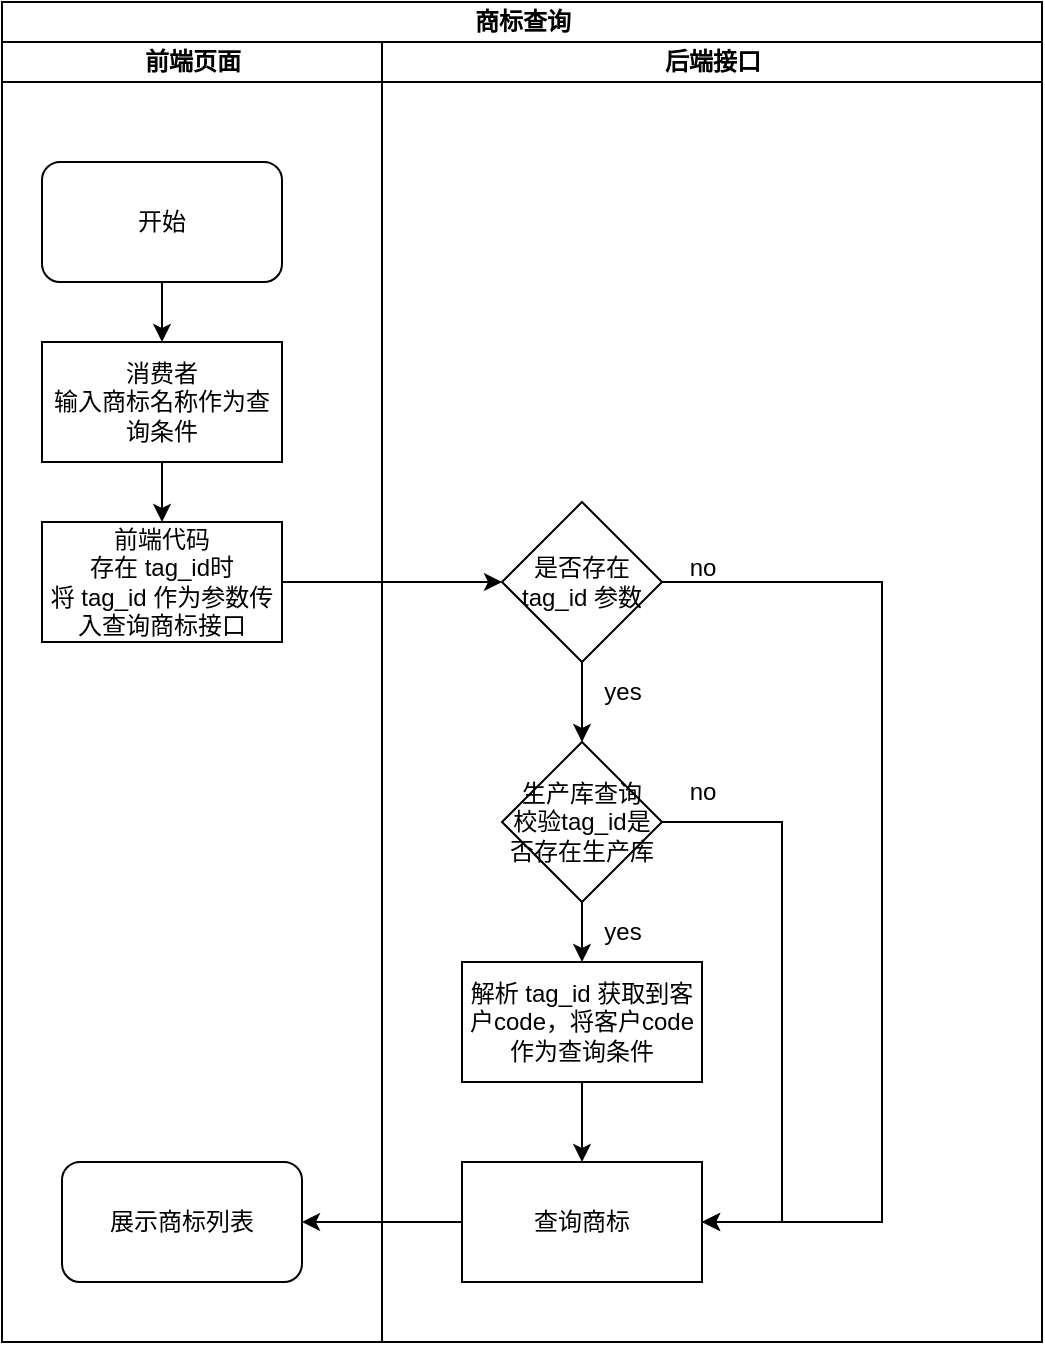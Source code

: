 <mxfile version="24.9.3">
  <diagram name="第 1 页" id="ymLqD93Frhdz9d8888Fb">
    <mxGraphModel dx="1195" dy="643" grid="1" gridSize="10" guides="1" tooltips="1" connect="1" arrows="1" fold="1" page="1" pageScale="1" pageWidth="1654" pageHeight="1169" math="0" shadow="0">
      <root>
        <mxCell id="0" />
        <mxCell id="1" parent="0" />
        <mxCell id="VKED4_YyYt06xgRKydC3-3" value="商标查询" style="swimlane;childLayout=stackLayout;resizeParent=1;resizeParentMax=0;startSize=20;html=1;" vertex="1" parent="1">
          <mxGeometry x="340" y="30" width="520" height="670" as="geometry" />
        </mxCell>
        <mxCell id="VKED4_YyYt06xgRKydC3-4" value="前端页面" style="swimlane;startSize=20;html=1;" vertex="1" parent="VKED4_YyYt06xgRKydC3-3">
          <mxGeometry y="20" width="190" height="650" as="geometry" />
        </mxCell>
        <mxCell id="VKED4_YyYt06xgRKydC3-8" value="" style="edgeStyle=orthogonalEdgeStyle;rounded=0;orthogonalLoop=1;jettySize=auto;html=1;" edge="1" parent="VKED4_YyYt06xgRKydC3-4" source="VKED4_YyYt06xgRKydC3-1" target="VKED4_YyYt06xgRKydC3-7">
          <mxGeometry relative="1" as="geometry" />
        </mxCell>
        <mxCell id="VKED4_YyYt06xgRKydC3-1" value="开始" style="rounded=1;whiteSpace=wrap;html=1;" vertex="1" parent="VKED4_YyYt06xgRKydC3-4">
          <mxGeometry x="20" y="60" width="120" height="60" as="geometry" />
        </mxCell>
        <mxCell id="VKED4_YyYt06xgRKydC3-10" value="" style="edgeStyle=orthogonalEdgeStyle;rounded=0;orthogonalLoop=1;jettySize=auto;html=1;" edge="1" parent="VKED4_YyYt06xgRKydC3-4" source="VKED4_YyYt06xgRKydC3-7" target="VKED4_YyYt06xgRKydC3-9">
          <mxGeometry relative="1" as="geometry" />
        </mxCell>
        <mxCell id="VKED4_YyYt06xgRKydC3-7" value="消费者&lt;div&gt;输入商标名称作为查询条件&lt;/div&gt;" style="rounded=0;whiteSpace=wrap;html=1;" vertex="1" parent="VKED4_YyYt06xgRKydC3-4">
          <mxGeometry x="20" y="150" width="120" height="60" as="geometry" />
        </mxCell>
        <mxCell id="VKED4_YyYt06xgRKydC3-9" value="前端代码&lt;div&gt;存在 tag_id时&lt;/div&gt;&lt;div&gt;将 tag_id 作为参数传入查询商标接口&lt;/div&gt;" style="whiteSpace=wrap;html=1;rounded=0;" vertex="1" parent="VKED4_YyYt06xgRKydC3-4">
          <mxGeometry x="20" y="240" width="120" height="60" as="geometry" />
        </mxCell>
        <mxCell id="VKED4_YyYt06xgRKydC3-32" value="展示商标列表" style="whiteSpace=wrap;html=1;rounded=1;" vertex="1" parent="VKED4_YyYt06xgRKydC3-4">
          <mxGeometry x="30" y="560" width="120" height="60" as="geometry" />
        </mxCell>
        <mxCell id="VKED4_YyYt06xgRKydC3-21" value="" style="edgeStyle=orthogonalEdgeStyle;rounded=0;orthogonalLoop=1;jettySize=auto;html=1;" edge="1" parent="VKED4_YyYt06xgRKydC3-3" source="VKED4_YyYt06xgRKydC3-9" target="VKED4_YyYt06xgRKydC3-20">
          <mxGeometry relative="1" as="geometry" />
        </mxCell>
        <mxCell id="VKED4_YyYt06xgRKydC3-5" value="后端接口" style="swimlane;startSize=20;html=1;" vertex="1" parent="VKED4_YyYt06xgRKydC3-3">
          <mxGeometry x="190" y="20" width="330" height="650" as="geometry" />
        </mxCell>
        <mxCell id="VKED4_YyYt06xgRKydC3-18" value="" style="edgeStyle=orthogonalEdgeStyle;rounded=0;orthogonalLoop=1;jettySize=auto;html=1;entryX=1;entryY=0.5;entryDx=0;entryDy=0;" edge="1" parent="VKED4_YyYt06xgRKydC3-5" source="VKED4_YyYt06xgRKydC3-15" target="VKED4_YyYt06xgRKydC3-29">
          <mxGeometry relative="1" as="geometry">
            <mxPoint x="190" y="390" as="targetPoint" />
            <Array as="points">
              <mxPoint x="200" y="390" />
              <mxPoint x="200" y="590" />
            </Array>
          </mxGeometry>
        </mxCell>
        <mxCell id="VKED4_YyYt06xgRKydC3-27" value="" style="edgeStyle=orthogonalEdgeStyle;rounded=0;orthogonalLoop=1;jettySize=auto;html=1;" edge="1" parent="VKED4_YyYt06xgRKydC3-5" source="VKED4_YyYt06xgRKydC3-15" target="VKED4_YyYt06xgRKydC3-26">
          <mxGeometry relative="1" as="geometry" />
        </mxCell>
        <mxCell id="VKED4_YyYt06xgRKydC3-15" value="生产库查询&lt;div&gt;校验tag_id是否存在生产库&lt;/div&gt;" style="rhombus;whiteSpace=wrap;html=1;rounded=0;" vertex="1" parent="VKED4_YyYt06xgRKydC3-5">
          <mxGeometry x="60" y="350" width="80" height="80" as="geometry" />
        </mxCell>
        <mxCell id="VKED4_YyYt06xgRKydC3-19" value="no" style="text;html=1;align=center;verticalAlign=middle;resizable=0;points=[];autosize=1;strokeColor=none;fillColor=none;" vertex="1" parent="VKED4_YyYt06xgRKydC3-5">
          <mxGeometry x="140" y="360" width="40" height="30" as="geometry" />
        </mxCell>
        <mxCell id="VKED4_YyYt06xgRKydC3-24" value="" style="edgeStyle=orthogonalEdgeStyle;rounded=0;orthogonalLoop=1;jettySize=auto;html=1;entryX=1;entryY=0.5;entryDx=0;entryDy=0;" edge="1" parent="VKED4_YyYt06xgRKydC3-5" source="VKED4_YyYt06xgRKydC3-20" target="VKED4_YyYt06xgRKydC3-29">
          <mxGeometry relative="1" as="geometry">
            <mxPoint x="190" y="596" as="targetPoint" />
            <Array as="points">
              <mxPoint x="250" y="270" />
              <mxPoint x="250" y="590" />
            </Array>
          </mxGeometry>
        </mxCell>
        <mxCell id="VKED4_YyYt06xgRKydC3-20" value="是否存在 tag_id 参数" style="rhombus;whiteSpace=wrap;html=1;rounded=0;" vertex="1" parent="VKED4_YyYt06xgRKydC3-5">
          <mxGeometry x="60" y="230" width="80" height="80" as="geometry" />
        </mxCell>
        <mxCell id="VKED4_YyYt06xgRKydC3-16" value="" style="edgeStyle=orthogonalEdgeStyle;rounded=0;orthogonalLoop=1;jettySize=auto;html=1;exitX=0.5;exitY=1;exitDx=0;exitDy=0;" edge="1" parent="VKED4_YyYt06xgRKydC3-5" source="VKED4_YyYt06xgRKydC3-20" target="VKED4_YyYt06xgRKydC3-15">
          <mxGeometry relative="1" as="geometry">
            <mxPoint x="130" y="320" as="sourcePoint" />
          </mxGeometry>
        </mxCell>
        <mxCell id="VKED4_YyYt06xgRKydC3-22" value="yes" style="text;html=1;align=center;verticalAlign=middle;resizable=0;points=[];autosize=1;strokeColor=none;fillColor=none;" vertex="1" parent="VKED4_YyYt06xgRKydC3-5">
          <mxGeometry x="100" y="310" width="40" height="30" as="geometry" />
        </mxCell>
        <mxCell id="VKED4_YyYt06xgRKydC3-30" value="" style="edgeStyle=orthogonalEdgeStyle;rounded=0;orthogonalLoop=1;jettySize=auto;html=1;" edge="1" parent="VKED4_YyYt06xgRKydC3-5" source="VKED4_YyYt06xgRKydC3-26" target="VKED4_YyYt06xgRKydC3-29">
          <mxGeometry relative="1" as="geometry" />
        </mxCell>
        <mxCell id="VKED4_YyYt06xgRKydC3-26" value="解析 tag_id 获取到客户code，将客户code作为查询条件" style="whiteSpace=wrap;html=1;rounded=0;" vertex="1" parent="VKED4_YyYt06xgRKydC3-5">
          <mxGeometry x="40" y="460" width="120" height="60" as="geometry" />
        </mxCell>
        <mxCell id="VKED4_YyYt06xgRKydC3-28" value="yes" style="text;html=1;align=center;verticalAlign=middle;resizable=0;points=[];autosize=1;strokeColor=none;fillColor=none;" vertex="1" parent="VKED4_YyYt06xgRKydC3-5">
          <mxGeometry x="100" y="430" width="40" height="30" as="geometry" />
        </mxCell>
        <mxCell id="VKED4_YyYt06xgRKydC3-29" value="查询商标" style="whiteSpace=wrap;html=1;rounded=0;" vertex="1" parent="VKED4_YyYt06xgRKydC3-5">
          <mxGeometry x="40" y="560" width="120" height="60" as="geometry" />
        </mxCell>
        <mxCell id="VKED4_YyYt06xgRKydC3-25" value="no" style="text;html=1;align=center;verticalAlign=middle;resizable=0;points=[];autosize=1;strokeColor=none;fillColor=none;" vertex="1" parent="VKED4_YyYt06xgRKydC3-5">
          <mxGeometry x="140" y="248" width="40" height="30" as="geometry" />
        </mxCell>
        <mxCell id="VKED4_YyYt06xgRKydC3-33" value="" style="edgeStyle=orthogonalEdgeStyle;rounded=0;orthogonalLoop=1;jettySize=auto;html=1;" edge="1" parent="VKED4_YyYt06xgRKydC3-3" source="VKED4_YyYt06xgRKydC3-29" target="VKED4_YyYt06xgRKydC3-32">
          <mxGeometry relative="1" as="geometry" />
        </mxCell>
      </root>
    </mxGraphModel>
  </diagram>
</mxfile>
